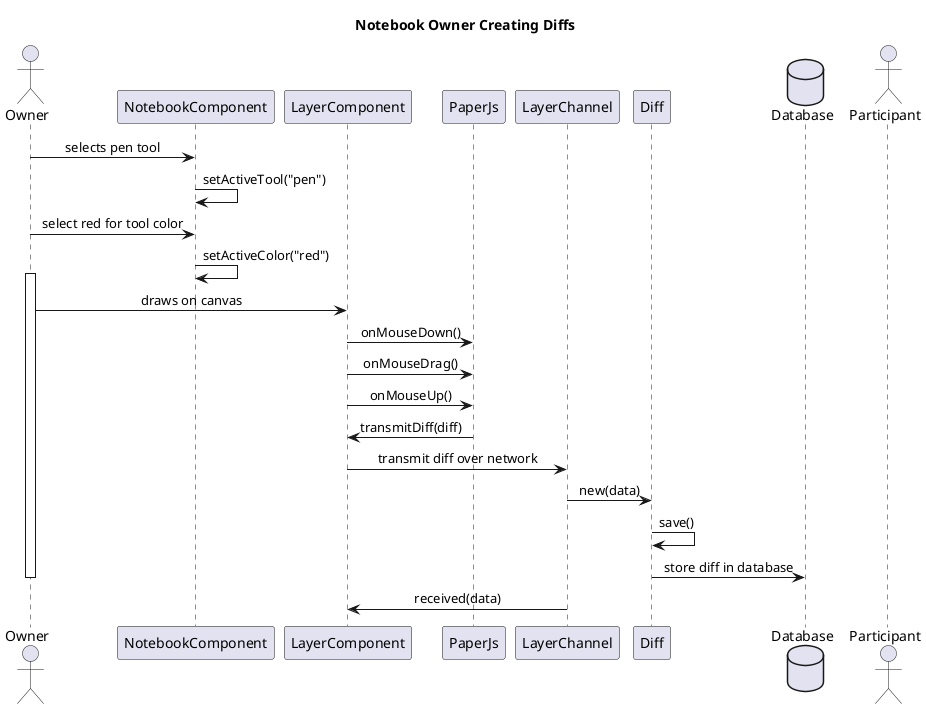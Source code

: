 @startuml Notebook Owner Creating Diffs
title Notebook Owner Creating Diffs
skinparam sequenceMessageAlign center

actor Owner as owner
participant NotebookComponent as nc
participant LayerComponent as lc
participant PaperJs as pjs
participant LayerChannel as lch
participant Diff as d
database Database as db
actor Participant as participant

' owner makes scribble diff
' paperjs renders scribble diff
' scribble diff broadcasted to server, saved in db, sent to participant
' diff renders to 

owner -> nc : selects pen tool
nc -> nc : setActiveTool("pen")
owner -> nc : select red for tool color
nc -> nc : setActiveColor("red")
activate owner
owner -> lc : draws on canvas
lc -> pjs : onMouseDown()
lc -> pjs : onMouseDrag()
lc -> pjs : onMouseUp()
pjs -> lc : transmitDiff(diff)
lc -> lch : transmit diff over network
lch -> d : new(data)
d -> d : save()
d -> db : store diff in database
deactivate owner
lch -> lc : received(data) 
' user -> sc : new()
' user <-- sc : render login form
' user -> sc : create(email, password)
' sc -> um : find_by_email(email)
' um -> db : get user by email
' um <-- db : return user
' sc <-- um : return user1
' sc -> um : set_session(datetime.now, ip)
' sc <-- um : return
' sc -> um : save()
' um -> db : save user to database
' user <-- sc : redirect to NotebooksController index

' user -> nc : index()
' nc -> unm : find_owned_by_user_id(current_user)
' unm -> db : get user_notebooks by id
' unm <-- db : return user_notebooks
' nc <-- unm : return user_notebooks owned by current user
' nc -> unm : find_joined_by_user_id(current_user)
' unm -> db : get user_notebooks by id
' unm <-- db : return user_notebooks
' nc <-- unm : return user_notebooks joined by current user
' user <-- nc : return NotebooksController view which displays Notebooks
@enduml